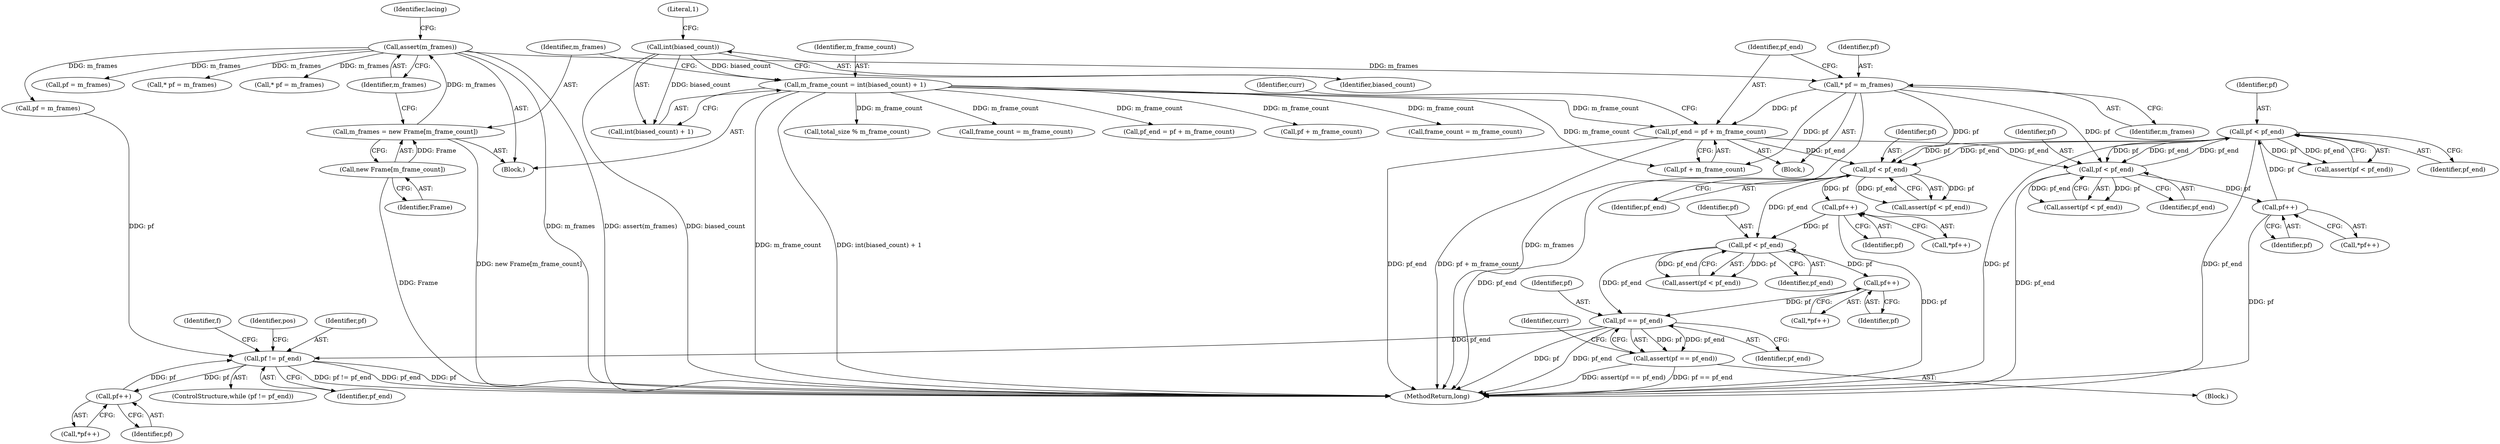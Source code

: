digraph "0_Android_cc274e2abe8b2a6698a5c47d8aa4bb45f1f9538d_33@pointer" {
"1000863" [label="(Call,pf++)"];
"1000856" [label="(Call,pf < pf_end)"];
"1000839" [label="(Call,pf++)"];
"1000832" [label="(Call,pf < pf_end)"];
"1000741" [label="(Call,pf < pf_end)"];
"1000724" [label="(Call,pf++)"];
"1000717" [label="(Call,pf < pf_end)"];
"1000672" [label="(Call,* pf = m_frames)"];
"1000355" [label="(Call,assert(m_frames))"];
"1000351" [label="(Call,m_frames = new Frame[m_frame_count])"];
"1000353" [label="(Call,new Frame[m_frame_count])"];
"1000675" [label="(Call,pf_end = pf + m_frame_count)"];
"1000345" [label="(Call,m_frame_count = int(biased_count) + 1)"];
"1000348" [label="(Call,int(biased_count))"];
"1000866" [label="(Call,pf == pf_end)"];
"1000865" [label="(Call,assert(pf == pf_end))"];
"1000908" [label="(Call,pf != pf_end)"];
"1000916" [label="(Call,pf++)"];
"1000550" [label="(Call,total_size % m_frame_count)"];
"1000346" [label="(Identifier,m_frame_count)"];
"1000914" [label="(Identifier,f)"];
"1000863" [label="(Call,pf++)"];
"1000855" [label="(Call,assert(pf < pf_end))"];
"1000345" [label="(Call,m_frame_count = int(biased_count) + 1)"];
"1000122" [label="(Block,)"];
"1000630" [label="(Call,frame_count = m_frame_count)"];
"1000868" [label="(Identifier,pf_end)"];
"1000915" [label="(Call,*pf++)"];
"1000866" [label="(Call,pf == pf_end)"];
"1000871" [label="(Identifier,curr)"];
"1000355" [label="(Call,assert(m_frames))"];
"1000831" [label="(Call,assert(pf < pf_end))"];
"1000834" [label="(Identifier,pf_end)"];
"1000500" [label="(Call,pf = m_frames)"];
"1000716" [label="(Call,assert(pf < pf_end))"];
"1000683" [label="(Identifier,curr)"];
"1000347" [label="(Call,int(biased_count) + 1)"];
"1000938" [label="(Identifier,pos)"];
"1000723" [label="(Call,*pf++)"];
"1000676" [label="(Identifier,pf_end)"];
"1000363" [label="(Call,* pf = m_frames)"];
"1000856" [label="(Call,pf < pf_end)"];
"1000838" [label="(Call,*pf++)"];
"1000839" [label="(Call,pf++)"];
"1000569" [label="(Call,* pf = m_frames)"];
"1000907" [label="(ControlStructure,while (pf != pf_end))"];
"1000672" [label="(Call,* pf = m_frames)"];
"1000862" [label="(Call,*pf++)"];
"1000741" [label="(Call,pf < pf_end)"];
"1000354" [label="(Identifier,Frame)"];
"1000677" [label="(Call,pf + m_frame_count)"];
"1000348" [label="(Call,int(biased_count))"];
"1000833" [label="(Identifier,pf)"];
"1000916" [label="(Call,pf++)"];
"1000352" [label="(Identifier,m_frames)"];
"1000614" [label="(Block,)"];
"1000904" [label="(Call,pf = m_frames)"];
"1000917" [label="(Identifier,pf)"];
"1000366" [label="(Call,pf_end = pf + m_frame_count)"];
"1000908" [label="(Call,pf != pf_end)"];
"1000858" [label="(Identifier,pf_end)"];
"1000673" [label="(Identifier,pf)"];
"1000909" [label="(Identifier,pf)"];
"1000910" [label="(Identifier,pf_end)"];
"1000742" [label="(Identifier,pf)"];
"1000719" [label="(Identifier,pf_end)"];
"1000368" [label="(Call,pf + m_frame_count)"];
"1000376" [label="(Call,frame_count = m_frame_count)"];
"1000717" [label="(Call,pf < pf_end)"];
"1000840" [label="(Identifier,pf)"];
"1000349" [label="(Identifier,biased_count)"];
"1000351" [label="(Call,m_frames = new Frame[m_frame_count])"];
"1000867" [label="(Identifier,pf)"];
"1000718" [label="(Identifier,pf)"];
"1000359" [label="(Identifier,lacing)"];
"1000350" [label="(Literal,1)"];
"1000725" [label="(Identifier,pf)"];
"1000864" [label="(Identifier,pf)"];
"1000826" [label="(Block,)"];
"1000353" [label="(Call,new Frame[m_frame_count])"];
"1000724" [label="(Call,pf++)"];
"1000942" [label="(MethodReturn,long)"];
"1000865" [label="(Call,assert(pf == pf_end))"];
"1000356" [label="(Identifier,m_frames)"];
"1000675" [label="(Call,pf_end = pf + m_frame_count)"];
"1000740" [label="(Call,assert(pf < pf_end))"];
"1000743" [label="(Identifier,pf_end)"];
"1000857" [label="(Identifier,pf)"];
"1000674" [label="(Identifier,m_frames)"];
"1000832" [label="(Call,pf < pf_end)"];
"1000863" -> "1000862"  [label="AST: "];
"1000863" -> "1000864"  [label="CFG: "];
"1000864" -> "1000863"  [label="AST: "];
"1000862" -> "1000863"  [label="CFG: "];
"1000856" -> "1000863"  [label="DDG: pf"];
"1000863" -> "1000866"  [label="DDG: pf"];
"1000856" -> "1000855"  [label="AST: "];
"1000856" -> "1000858"  [label="CFG: "];
"1000857" -> "1000856"  [label="AST: "];
"1000858" -> "1000856"  [label="AST: "];
"1000855" -> "1000856"  [label="CFG: "];
"1000856" -> "1000855"  [label="DDG: pf"];
"1000856" -> "1000855"  [label="DDG: pf_end"];
"1000839" -> "1000856"  [label="DDG: pf"];
"1000832" -> "1000856"  [label="DDG: pf_end"];
"1000856" -> "1000866"  [label="DDG: pf_end"];
"1000839" -> "1000838"  [label="AST: "];
"1000839" -> "1000840"  [label="CFG: "];
"1000840" -> "1000839"  [label="AST: "];
"1000838" -> "1000839"  [label="CFG: "];
"1000839" -> "1000942"  [label="DDG: pf"];
"1000832" -> "1000839"  [label="DDG: pf"];
"1000832" -> "1000831"  [label="AST: "];
"1000832" -> "1000834"  [label="CFG: "];
"1000833" -> "1000832"  [label="AST: "];
"1000834" -> "1000832"  [label="AST: "];
"1000831" -> "1000832"  [label="CFG: "];
"1000832" -> "1000942"  [label="DDG: pf_end"];
"1000832" -> "1000831"  [label="DDG: pf"];
"1000832" -> "1000831"  [label="DDG: pf_end"];
"1000741" -> "1000832"  [label="DDG: pf"];
"1000741" -> "1000832"  [label="DDG: pf_end"];
"1000672" -> "1000832"  [label="DDG: pf"];
"1000675" -> "1000832"  [label="DDG: pf_end"];
"1000741" -> "1000740"  [label="AST: "];
"1000741" -> "1000743"  [label="CFG: "];
"1000742" -> "1000741"  [label="AST: "];
"1000743" -> "1000741"  [label="AST: "];
"1000740" -> "1000741"  [label="CFG: "];
"1000741" -> "1000942"  [label="DDG: pf"];
"1000741" -> "1000942"  [label="DDG: pf_end"];
"1000741" -> "1000717"  [label="DDG: pf"];
"1000741" -> "1000717"  [label="DDG: pf_end"];
"1000741" -> "1000740"  [label="DDG: pf"];
"1000741" -> "1000740"  [label="DDG: pf_end"];
"1000724" -> "1000741"  [label="DDG: pf"];
"1000717" -> "1000741"  [label="DDG: pf_end"];
"1000724" -> "1000723"  [label="AST: "];
"1000724" -> "1000725"  [label="CFG: "];
"1000725" -> "1000724"  [label="AST: "];
"1000723" -> "1000724"  [label="CFG: "];
"1000724" -> "1000942"  [label="DDG: pf"];
"1000717" -> "1000724"  [label="DDG: pf"];
"1000717" -> "1000716"  [label="AST: "];
"1000717" -> "1000719"  [label="CFG: "];
"1000718" -> "1000717"  [label="AST: "];
"1000719" -> "1000717"  [label="AST: "];
"1000716" -> "1000717"  [label="CFG: "];
"1000717" -> "1000942"  [label="DDG: pf_end"];
"1000717" -> "1000716"  [label="DDG: pf"];
"1000717" -> "1000716"  [label="DDG: pf_end"];
"1000672" -> "1000717"  [label="DDG: pf"];
"1000675" -> "1000717"  [label="DDG: pf_end"];
"1000672" -> "1000614"  [label="AST: "];
"1000672" -> "1000674"  [label="CFG: "];
"1000673" -> "1000672"  [label="AST: "];
"1000674" -> "1000672"  [label="AST: "];
"1000676" -> "1000672"  [label="CFG: "];
"1000672" -> "1000942"  [label="DDG: m_frames"];
"1000355" -> "1000672"  [label="DDG: m_frames"];
"1000672" -> "1000675"  [label="DDG: pf"];
"1000672" -> "1000677"  [label="DDG: pf"];
"1000355" -> "1000122"  [label="AST: "];
"1000355" -> "1000356"  [label="CFG: "];
"1000356" -> "1000355"  [label="AST: "];
"1000359" -> "1000355"  [label="CFG: "];
"1000355" -> "1000942"  [label="DDG: m_frames"];
"1000355" -> "1000942"  [label="DDG: assert(m_frames)"];
"1000351" -> "1000355"  [label="DDG: m_frames"];
"1000355" -> "1000363"  [label="DDG: m_frames"];
"1000355" -> "1000500"  [label="DDG: m_frames"];
"1000355" -> "1000569"  [label="DDG: m_frames"];
"1000355" -> "1000904"  [label="DDG: m_frames"];
"1000351" -> "1000122"  [label="AST: "];
"1000351" -> "1000353"  [label="CFG: "];
"1000352" -> "1000351"  [label="AST: "];
"1000353" -> "1000351"  [label="AST: "];
"1000356" -> "1000351"  [label="CFG: "];
"1000351" -> "1000942"  [label="DDG: new Frame[m_frame_count]"];
"1000353" -> "1000351"  [label="DDG: Frame"];
"1000353" -> "1000354"  [label="CFG: "];
"1000354" -> "1000353"  [label="AST: "];
"1000353" -> "1000942"  [label="DDG: Frame"];
"1000675" -> "1000614"  [label="AST: "];
"1000675" -> "1000677"  [label="CFG: "];
"1000676" -> "1000675"  [label="AST: "];
"1000677" -> "1000675"  [label="AST: "];
"1000683" -> "1000675"  [label="CFG: "];
"1000675" -> "1000942"  [label="DDG: pf_end"];
"1000675" -> "1000942"  [label="DDG: pf + m_frame_count"];
"1000345" -> "1000675"  [label="DDG: m_frame_count"];
"1000345" -> "1000122"  [label="AST: "];
"1000345" -> "1000347"  [label="CFG: "];
"1000346" -> "1000345"  [label="AST: "];
"1000347" -> "1000345"  [label="AST: "];
"1000352" -> "1000345"  [label="CFG: "];
"1000345" -> "1000942"  [label="DDG: int(biased_count) + 1"];
"1000345" -> "1000942"  [label="DDG: m_frame_count"];
"1000348" -> "1000345"  [label="DDG: biased_count"];
"1000345" -> "1000366"  [label="DDG: m_frame_count"];
"1000345" -> "1000368"  [label="DDG: m_frame_count"];
"1000345" -> "1000376"  [label="DDG: m_frame_count"];
"1000345" -> "1000550"  [label="DDG: m_frame_count"];
"1000345" -> "1000630"  [label="DDG: m_frame_count"];
"1000345" -> "1000677"  [label="DDG: m_frame_count"];
"1000348" -> "1000347"  [label="AST: "];
"1000348" -> "1000349"  [label="CFG: "];
"1000349" -> "1000348"  [label="AST: "];
"1000350" -> "1000348"  [label="CFG: "];
"1000348" -> "1000942"  [label="DDG: biased_count"];
"1000348" -> "1000347"  [label="DDG: biased_count"];
"1000866" -> "1000865"  [label="AST: "];
"1000866" -> "1000868"  [label="CFG: "];
"1000867" -> "1000866"  [label="AST: "];
"1000868" -> "1000866"  [label="AST: "];
"1000865" -> "1000866"  [label="CFG: "];
"1000866" -> "1000942"  [label="DDG: pf"];
"1000866" -> "1000942"  [label="DDG: pf_end"];
"1000866" -> "1000865"  [label="DDG: pf"];
"1000866" -> "1000865"  [label="DDG: pf_end"];
"1000866" -> "1000908"  [label="DDG: pf_end"];
"1000865" -> "1000826"  [label="AST: "];
"1000871" -> "1000865"  [label="CFG: "];
"1000865" -> "1000942"  [label="DDG: pf == pf_end"];
"1000865" -> "1000942"  [label="DDG: assert(pf == pf_end)"];
"1000908" -> "1000907"  [label="AST: "];
"1000908" -> "1000910"  [label="CFG: "];
"1000909" -> "1000908"  [label="AST: "];
"1000910" -> "1000908"  [label="AST: "];
"1000914" -> "1000908"  [label="CFG: "];
"1000938" -> "1000908"  [label="CFG: "];
"1000908" -> "1000942"  [label="DDG: pf != pf_end"];
"1000908" -> "1000942"  [label="DDG: pf_end"];
"1000908" -> "1000942"  [label="DDG: pf"];
"1000904" -> "1000908"  [label="DDG: pf"];
"1000916" -> "1000908"  [label="DDG: pf"];
"1000908" -> "1000916"  [label="DDG: pf"];
"1000916" -> "1000915"  [label="AST: "];
"1000916" -> "1000917"  [label="CFG: "];
"1000917" -> "1000916"  [label="AST: "];
"1000915" -> "1000916"  [label="CFG: "];
}
